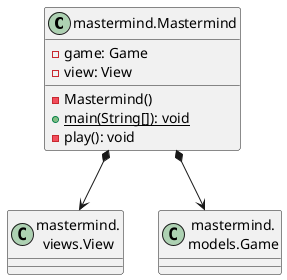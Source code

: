 @startuml mastermind
class  Mastermind as "mastermind.Mastermind"{
- game: Game
- view: View
- Mastermind()
+ {static} main(String[]): void
- play(): void
}

class View as "mastermind.\nviews.View"{}
class Game as "mastermind.\nmodels.Game"{}
Mastermind *-down-> View
Mastermind *-down-> Game

@enduml

@startuml mastermind.views
class ColorCode as "mastermind.utils.\nColorCode"{}
class Error as "mastermind.models.\nError"{}
class Color as "mastermind.models.\nColor"{}
class ProposedCombination as "mastermind.models.\nProposedCombination"{}
class WithConsoleView as "mastermind.utils.\nWithConsoleView"{}
class Result as "mastermind.models.\nResult"{}
class Game as "mastermind.models.\nGame"{}
class YesNoDialog as "mastermind.utils.\nYesNoDialog"{}
class Console as "mastermind.utils.\nConsole"{}

class mastermind.views.ColorView{
- {static} INITIALS: char []
~ ColorView(Color)
~ {static} allInitials(): String
~ {static} getInstance(char): Color
~ write()
}
ColorCode <..down- mastermind.views.ColorView
mastermind.views.ColorView *-down-> Color
WithConsoleView <|-down- mastermind.views.ColorView

class mastermind.views.ErrorView{
- {static} MESSAGES: String []
~ ErrorView(Error error)
~ writeln()
}
mastermind.views.ErrorView *-down-> Error
mastermind.views.ErrorView ..> mastermind.views.ColorView
mastermind.views.ErrorView ..> Console
WithConsoleView <|-down- mastermind.views.ErrorView

enum mastermind.views.MessageView{
+ ATTEMPTS
+ SECRET_COMBINATION
+ RESUME
+ RESULT
+ PROPOSED_COMBINATION
+ TITLE
+ WINNER
+ LOOSER
- message: String
~ MessageView(String)
~ write()
~ writeln()
~ writeln(int)
~ writeln(int, int)
}

mastermind.views.MessageView ..> Console

class mastermind.views.ProposalView {
~ ProposalView(Game)
~ interact(): boolean
}
ProposedCombination <..down- mastermind.views.ProposalView
WithConsoleView <|-down- mastermind.views.ProposalView
mastermind.views.ProposalView *-down-> Game
mastermind.views.ProposalView ..> mastermind.views.MessageView
mastermind.views.ProposalView *-down-> mastermind.views.SecretCombinationView
mastermind.views.ProposalView ..> mastermind.views.ProposedCombinationView
mastermind.views.ProposalView ..> mastermind.views.ResultView

class mastermind.views.ProposedCombinationView{
~ ProposedCombinationView(ProposedCombination)
~ write()
~ read()
}
WithConsoleView <|-down- mastermind.views.ProposedCombinationView
mastermind.views.ProposedCombinationView ..> mastermind.views.MessageView
mastermind.views.ProposedCombinationView *-down-> ProposedCombination
mastermind.views.ProposedCombinationView ..> mastermind.views.ColorView

class mastermind.views.ResultView {
~ ResultView()
~ writeln()
}
WithConsoleView <|-down- mastermind.views.ResultView
mastermind.views.ResultView *-down-> Result
mastermind.views.ResultView..> mastermind.views.MessageView

class mastermind.views.ResumeView {
~ ResumeView()
~ interact(): boolean
}
mastermind.views.ResumeView *-down-> Game
YesNoDialog <..down- mastermind.views.ResumeView
mastermind.views.ResumeView..> mastermind.views.MessageView

class mastermind.views.SecretCombinationView {
~ SecretCombinationView()
~ writeln()
}
WithConsoleView <|-down- mastermind.views.SecretCombinationView
mastermind.views.SecretCombinationView..> mastermind.views.MessageView

class mastermind.views.StartView {
~ interact()
}
WithConsoleView <|-down- mastermind.views.StartView
mastermind.views.StartView ..> Game
mastermind.views.StartView..> mastermind.views.MessageView
mastermind.views.StartView..> mastermind.views.SecretCombinationView

class mastermind.views.View {
+ View(Game)
+ interact()
}
mastermind.views.View *-down-> mastermind.views.ProposalView
mastermind.views.View *-down-> mastermind.views.StartView
mastermind.views.View *-down-> Game
mastermind.views.View *-down-> mastermind.views.ResumeView
@enduml

@startuml mastermind.models
enum mastermind.models.Color {
+ RED
+ BLUE
+ YELLOW
+ GREEN
+ ORANGE
+ PURPLE
~ {static} length(): int
}

abstract class mastermind.models.Combination {
- {static} WIDTH: int
# Combination()
+ {static} getWidth(): int
}
mastermind.models.Combination *-down-> "*" mastermind.models.Color

enum mastermind.models.Error {
+ DUPLICATED
+ WRONG_CHARACTERS
+ WRONG_LENGTH
}

class mastermind.models.Game {
- {static} MAX_LONG: int
- attempts: int
+ Game()
+ clear()
+ addProposeCombination(ProposedCombination)
+ isLooser(): boolean
+ isWinner(): boolean
+ getAttempts(): int
+ getProposedCombination(int): ProposedCombination
+ getResult(int): Result
}
mastermind.models.Game *-down-> mastermind.models.SecretCombination
mastermind.models.Game *-down-> mastermind.models.Result
mastermind.models.Game *-down-> "*" mastermind.models.ProposedCombination

class mastermind.models.ProposedCombination {
+ ProposedCombination()
~ contains(Color, int): boolean
~ contains(Color): boolean
+ getColors(): List<Color>
}
mastermind.models.Combination <|-down- mastermind.models.ProposedCombination
mastermind.models.ProposedCombination ..> mastermind.models.Error
mastermind.models.ProposedCombination ..> mastermind.models.Color

class mastermind.models.Result {
- blacks: int
- whites: int
~ Result(int, int)
~ isWinner(): boolean
+ getBlacks(): int
+ getWhites(): int
}

mastermind.models.ProposedCombination ..> mastermind.models.Combination

class mastermind.models.SecretCombination {
~ SecretCombination()
~ getResult(ProposedCombination): Result
}
mastermind.models.Combination <|-down- mastermind.models.SecretCombination
mastermind.models.SecretCombination ..> mastermind.models.Result
mastermind.models.SecretCombination ..> mastermind.models.ProposedCombination
mastermind.models.SecretCombination ..> mastermind.models.Color
@enduml

@startuml mastermind.utils
class BufferedReader as "java.io.BufferedReader"{}

class  mastermind.utils.ClosedInterval{
- min: int
- max: int
+ ClosedInterval(int, int)
+ includes(int): boolean
}

enum mastermind.utils.ColorCode{
+ RED
+ BLUE
+ YELLOW
+ GREEN
+ ORANGE
+ PURPLE
+ RESET_COLOR
- color: String
~ ColorCode(String)
+ getColor(): String
+ {static} getColorByIndex(int): String
}

class  mastermind.utils.Console{
+ {static} console: Console
- bufferedReader: BufferedReader
+ {static} getInstance(): Console
+ readString(String): String
+ readString(): String
+ readInt(String): int
+ readChar(String): char
+ writeln()
+ write(String)
+ writeln(String)
+ write(char)
- writeError(String)
}
mastermind.utils.Console *-down-> BufferedReader

abstract class mastermind.utils.WithConsoleView{
# console: Console
# WithConsoleView()
}
mastermind.utils.WithConsoleView *-down-> mastermind.utils.Console

class  mastermind.utils.YesNoDialog{
- {static} AFIRMATIVE: char
- {static} NEGATIVE: char
- {static} QUESTION: String
- {static} MESSAGE: String
+ YesNoDialog()
+ read(String): boolean
+ read(): boolean
- {static} isAfirmative(char): boolean
- {static} isNegative(char): boolean
}
mastermind.utils.WithConsoleView <|-down- mastermind.utils.YesNoDialog
@enduml
